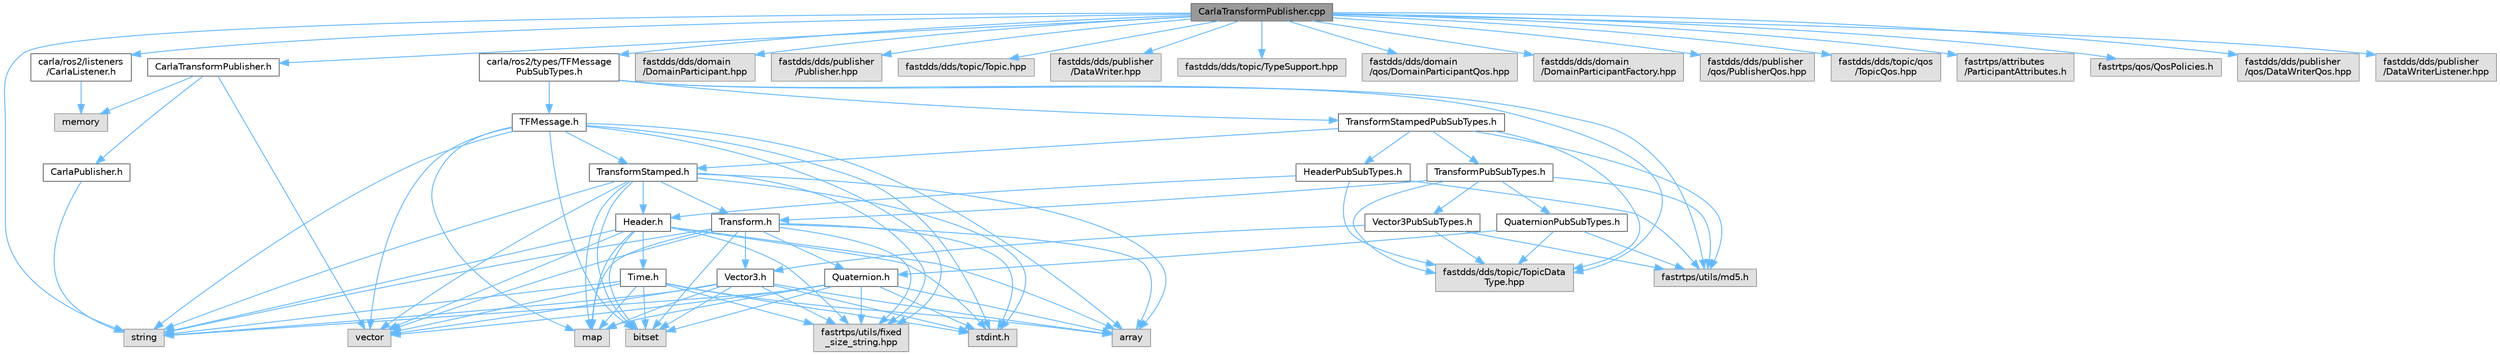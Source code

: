 digraph "CarlaTransformPublisher.cpp"
{
 // INTERACTIVE_SVG=YES
 // LATEX_PDF_SIZE
  bgcolor="transparent";
  edge [fontname=Helvetica,fontsize=10,labelfontname=Helvetica,labelfontsize=10];
  node [fontname=Helvetica,fontsize=10,shape=box,height=0.2,width=0.4];
  Node1 [id="Node000001",label="CarlaTransformPublisher.cpp",height=0.2,width=0.4,color="gray40", fillcolor="grey60", style="filled", fontcolor="black",tooltip=" "];
  Node1 -> Node2 [id="edge1_Node000001_Node000002",color="steelblue1",style="solid",tooltip=" "];
  Node2 [id="Node000002",label="CarlaTransformPublisher.h",height=0.2,width=0.4,color="grey40", fillcolor="white", style="filled",URL="$dd/d98/CarlaTransformPublisher_8h.html",tooltip=" "];
  Node2 -> Node3 [id="edge2_Node000002_Node000003",color="steelblue1",style="solid",tooltip=" "];
  Node3 [id="Node000003",label="memory",height=0.2,width=0.4,color="grey60", fillcolor="#E0E0E0", style="filled",tooltip=" "];
  Node2 -> Node4 [id="edge3_Node000002_Node000004",color="steelblue1",style="solid",tooltip=" "];
  Node4 [id="Node000004",label="vector",height=0.2,width=0.4,color="grey60", fillcolor="#E0E0E0", style="filled",tooltip=" "];
  Node2 -> Node5 [id="edge4_Node000002_Node000005",color="steelblue1",style="solid",tooltip=" "];
  Node5 [id="Node000005",label="CarlaPublisher.h",height=0.2,width=0.4,color="grey40", fillcolor="white", style="filled",URL="$de/d7a/CarlaPublisher_8h.html",tooltip=" "];
  Node5 -> Node6 [id="edge5_Node000005_Node000006",color="steelblue1",style="solid",tooltip=" "];
  Node6 [id="Node000006",label="string",height=0.2,width=0.4,color="grey60", fillcolor="#E0E0E0", style="filled",tooltip=" "];
  Node1 -> Node6 [id="edge6_Node000001_Node000006",color="steelblue1",style="solid",tooltip=" "];
  Node1 -> Node7 [id="edge7_Node000001_Node000007",color="steelblue1",style="solid",tooltip=" "];
  Node7 [id="Node000007",label="carla/ros2/types/TFMessage\lPubSubTypes.h",height=0.2,width=0.4,color="grey40", fillcolor="white", style="filled",URL="$dc/d51/TFMessagePubSubTypes_8h.html",tooltip=" "];
  Node7 -> Node8 [id="edge8_Node000007_Node000008",color="steelblue1",style="solid",tooltip=" "];
  Node8 [id="Node000008",label="fastdds/dds/topic/TopicData\lType.hpp",height=0.2,width=0.4,color="grey60", fillcolor="#E0E0E0", style="filled",tooltip=" "];
  Node7 -> Node9 [id="edge9_Node000007_Node000009",color="steelblue1",style="solid",tooltip=" "];
  Node9 [id="Node000009",label="fastrtps/utils/md5.h",height=0.2,width=0.4,color="grey60", fillcolor="#E0E0E0", style="filled",tooltip=" "];
  Node7 -> Node10 [id="edge10_Node000007_Node000010",color="steelblue1",style="solid",tooltip=" "];
  Node10 [id="Node000010",label="TFMessage.h",height=0.2,width=0.4,color="grey40", fillcolor="white", style="filled",URL="$d4/d74/TFMessage_8h.html",tooltip=" "];
  Node10 -> Node11 [id="edge11_Node000010_Node000011",color="steelblue1",style="solid",tooltip=" "];
  Node11 [id="Node000011",label="TransformStamped.h",height=0.2,width=0.4,color="grey40", fillcolor="white", style="filled",URL="$da/dfe/TransformStamped_8h.html",tooltip=" "];
  Node11 -> Node12 [id="edge12_Node000011_Node000012",color="steelblue1",style="solid",tooltip=" "];
  Node12 [id="Node000012",label="Header.h",height=0.2,width=0.4,color="grey40", fillcolor="white", style="filled",URL="$d3/d6a/Header_8h.html",tooltip=" "];
  Node12 -> Node13 [id="edge13_Node000012_Node000013",color="steelblue1",style="solid",tooltip=" "];
  Node13 [id="Node000013",label="Time.h",height=0.2,width=0.4,color="grey40", fillcolor="white", style="filled",URL="$d9/d3d/ros2_2types_2Time_8h.html",tooltip=" "];
  Node13 -> Node14 [id="edge14_Node000013_Node000014",color="steelblue1",style="solid",tooltip=" "];
  Node14 [id="Node000014",label="fastrtps/utils/fixed\l_size_string.hpp",height=0.2,width=0.4,color="grey60", fillcolor="#E0E0E0", style="filled",tooltip=" "];
  Node13 -> Node15 [id="edge15_Node000013_Node000015",color="steelblue1",style="solid",tooltip=" "];
  Node15 [id="Node000015",label="stdint.h",height=0.2,width=0.4,color="grey60", fillcolor="#E0E0E0", style="filled",tooltip=" "];
  Node13 -> Node16 [id="edge16_Node000013_Node000016",color="steelblue1",style="solid",tooltip=" "];
  Node16 [id="Node000016",label="array",height=0.2,width=0.4,color="grey60", fillcolor="#E0E0E0", style="filled",tooltip=" "];
  Node13 -> Node6 [id="edge17_Node000013_Node000006",color="steelblue1",style="solid",tooltip=" "];
  Node13 -> Node4 [id="edge18_Node000013_Node000004",color="steelblue1",style="solid",tooltip=" "];
  Node13 -> Node17 [id="edge19_Node000013_Node000017",color="steelblue1",style="solid",tooltip=" "];
  Node17 [id="Node000017",label="map",height=0.2,width=0.4,color="grey60", fillcolor="#E0E0E0", style="filled",tooltip=" "];
  Node13 -> Node18 [id="edge20_Node000013_Node000018",color="steelblue1",style="solid",tooltip=" "];
  Node18 [id="Node000018",label="bitset",height=0.2,width=0.4,color="grey60", fillcolor="#E0E0E0", style="filled",tooltip=" "];
  Node12 -> Node14 [id="edge21_Node000012_Node000014",color="steelblue1",style="solid",tooltip=" "];
  Node12 -> Node15 [id="edge22_Node000012_Node000015",color="steelblue1",style="solid",tooltip=" "];
  Node12 -> Node16 [id="edge23_Node000012_Node000016",color="steelblue1",style="solid",tooltip=" "];
  Node12 -> Node6 [id="edge24_Node000012_Node000006",color="steelblue1",style="solid",tooltip=" "];
  Node12 -> Node4 [id="edge25_Node000012_Node000004",color="steelblue1",style="solid",tooltip=" "];
  Node12 -> Node17 [id="edge26_Node000012_Node000017",color="steelblue1",style="solid",tooltip=" "];
  Node12 -> Node18 [id="edge27_Node000012_Node000018",color="steelblue1",style="solid",tooltip=" "];
  Node11 -> Node19 [id="edge28_Node000011_Node000019",color="steelblue1",style="solid",tooltip=" "];
  Node19 [id="Node000019",label="Transform.h",height=0.2,width=0.4,color="grey40", fillcolor="white", style="filled",URL="$df/d02/ros2_2types_2Transform_8h.html",tooltip=" "];
  Node19 -> Node20 [id="edge29_Node000019_Node000020",color="steelblue1",style="solid",tooltip=" "];
  Node20 [id="Node000020",label="Vector3.h",height=0.2,width=0.4,color="grey40", fillcolor="white", style="filled",URL="$dd/d8c/Vector3_8h.html",tooltip=" "];
  Node20 -> Node14 [id="edge30_Node000020_Node000014",color="steelblue1",style="solid",tooltip=" "];
  Node20 -> Node15 [id="edge31_Node000020_Node000015",color="steelblue1",style="solid",tooltip=" "];
  Node20 -> Node16 [id="edge32_Node000020_Node000016",color="steelblue1",style="solid",tooltip=" "];
  Node20 -> Node6 [id="edge33_Node000020_Node000006",color="steelblue1",style="solid",tooltip=" "];
  Node20 -> Node4 [id="edge34_Node000020_Node000004",color="steelblue1",style="solid",tooltip=" "];
  Node20 -> Node17 [id="edge35_Node000020_Node000017",color="steelblue1",style="solid",tooltip=" "];
  Node20 -> Node18 [id="edge36_Node000020_Node000018",color="steelblue1",style="solid",tooltip=" "];
  Node19 -> Node21 [id="edge37_Node000019_Node000021",color="steelblue1",style="solid",tooltip=" "];
  Node21 [id="Node000021",label="Quaternion.h",height=0.2,width=0.4,color="grey40", fillcolor="white", style="filled",URL="$d1/d4a/Quaternion_8h.html",tooltip=" "];
  Node21 -> Node14 [id="edge38_Node000021_Node000014",color="steelblue1",style="solid",tooltip=" "];
  Node21 -> Node15 [id="edge39_Node000021_Node000015",color="steelblue1",style="solid",tooltip=" "];
  Node21 -> Node16 [id="edge40_Node000021_Node000016",color="steelblue1",style="solid",tooltip=" "];
  Node21 -> Node6 [id="edge41_Node000021_Node000006",color="steelblue1",style="solid",tooltip=" "];
  Node21 -> Node4 [id="edge42_Node000021_Node000004",color="steelblue1",style="solid",tooltip=" "];
  Node21 -> Node17 [id="edge43_Node000021_Node000017",color="steelblue1",style="solid",tooltip=" "];
  Node21 -> Node18 [id="edge44_Node000021_Node000018",color="steelblue1",style="solid",tooltip=" "];
  Node19 -> Node14 [id="edge45_Node000019_Node000014",color="steelblue1",style="solid",tooltip=" "];
  Node19 -> Node15 [id="edge46_Node000019_Node000015",color="steelblue1",style="solid",tooltip=" "];
  Node19 -> Node16 [id="edge47_Node000019_Node000016",color="steelblue1",style="solid",tooltip=" "];
  Node19 -> Node6 [id="edge48_Node000019_Node000006",color="steelblue1",style="solid",tooltip=" "];
  Node19 -> Node4 [id="edge49_Node000019_Node000004",color="steelblue1",style="solid",tooltip=" "];
  Node19 -> Node17 [id="edge50_Node000019_Node000017",color="steelblue1",style="solid",tooltip=" "];
  Node19 -> Node18 [id="edge51_Node000019_Node000018",color="steelblue1",style="solid",tooltip=" "];
  Node11 -> Node14 [id="edge52_Node000011_Node000014",color="steelblue1",style="solid",tooltip=" "];
  Node11 -> Node15 [id="edge53_Node000011_Node000015",color="steelblue1",style="solid",tooltip=" "];
  Node11 -> Node16 [id="edge54_Node000011_Node000016",color="steelblue1",style="solid",tooltip=" "];
  Node11 -> Node6 [id="edge55_Node000011_Node000006",color="steelblue1",style="solid",tooltip=" "];
  Node11 -> Node4 [id="edge56_Node000011_Node000004",color="steelblue1",style="solid",tooltip=" "];
  Node11 -> Node17 [id="edge57_Node000011_Node000017",color="steelblue1",style="solid",tooltip=" "];
  Node11 -> Node18 [id="edge58_Node000011_Node000018",color="steelblue1",style="solid",tooltip=" "];
  Node10 -> Node14 [id="edge59_Node000010_Node000014",color="steelblue1",style="solid",tooltip=" "];
  Node10 -> Node15 [id="edge60_Node000010_Node000015",color="steelblue1",style="solid",tooltip=" "];
  Node10 -> Node16 [id="edge61_Node000010_Node000016",color="steelblue1",style="solid",tooltip=" "];
  Node10 -> Node6 [id="edge62_Node000010_Node000006",color="steelblue1",style="solid",tooltip=" "];
  Node10 -> Node4 [id="edge63_Node000010_Node000004",color="steelblue1",style="solid",tooltip=" "];
  Node10 -> Node17 [id="edge64_Node000010_Node000017",color="steelblue1",style="solid",tooltip=" "];
  Node10 -> Node18 [id="edge65_Node000010_Node000018",color="steelblue1",style="solid",tooltip=" "];
  Node7 -> Node22 [id="edge66_Node000007_Node000022",color="steelblue1",style="solid",tooltip=" "];
  Node22 [id="Node000022",label="TransformStampedPubSubTypes.h",height=0.2,width=0.4,color="grey40", fillcolor="white", style="filled",URL="$de/d17/TransformStampedPubSubTypes_8h.html",tooltip=" "];
  Node22 -> Node8 [id="edge67_Node000022_Node000008",color="steelblue1",style="solid",tooltip=" "];
  Node22 -> Node9 [id="edge68_Node000022_Node000009",color="steelblue1",style="solid",tooltip=" "];
  Node22 -> Node11 [id="edge69_Node000022_Node000011",color="steelblue1",style="solid",tooltip=" "];
  Node22 -> Node23 [id="edge70_Node000022_Node000023",color="steelblue1",style="solid",tooltip=" "];
  Node23 [id="Node000023",label="HeaderPubSubTypes.h",height=0.2,width=0.4,color="grey40", fillcolor="white", style="filled",URL="$d0/dda/HeaderPubSubTypes_8h.html",tooltip=" "];
  Node23 -> Node8 [id="edge71_Node000023_Node000008",color="steelblue1",style="solid",tooltip=" "];
  Node23 -> Node9 [id="edge72_Node000023_Node000009",color="steelblue1",style="solid",tooltip=" "];
  Node23 -> Node12 [id="edge73_Node000023_Node000012",color="steelblue1",style="solid",tooltip=" "];
  Node22 -> Node24 [id="edge74_Node000022_Node000024",color="steelblue1",style="solid",tooltip=" "];
  Node24 [id="Node000024",label="TransformPubSubTypes.h",height=0.2,width=0.4,color="grey40", fillcolor="white", style="filled",URL="$dc/d9a/TransformPubSubTypes_8h.html",tooltip=" "];
  Node24 -> Node8 [id="edge75_Node000024_Node000008",color="steelblue1",style="solid",tooltip=" "];
  Node24 -> Node9 [id="edge76_Node000024_Node000009",color="steelblue1",style="solid",tooltip=" "];
  Node24 -> Node19 [id="edge77_Node000024_Node000019",color="steelblue1",style="solid",tooltip=" "];
  Node24 -> Node25 [id="edge78_Node000024_Node000025",color="steelblue1",style="solid",tooltip=" "];
  Node25 [id="Node000025",label="Vector3PubSubTypes.h",height=0.2,width=0.4,color="grey40", fillcolor="white", style="filled",URL="$d5/dc7/Vector3PubSubTypes_8h.html",tooltip=" "];
  Node25 -> Node8 [id="edge79_Node000025_Node000008",color="steelblue1",style="solid",tooltip=" "];
  Node25 -> Node9 [id="edge80_Node000025_Node000009",color="steelblue1",style="solid",tooltip=" "];
  Node25 -> Node20 [id="edge81_Node000025_Node000020",color="steelblue1",style="solid",tooltip=" "];
  Node24 -> Node26 [id="edge82_Node000024_Node000026",color="steelblue1",style="solid",tooltip=" "];
  Node26 [id="Node000026",label="QuaternionPubSubTypes.h",height=0.2,width=0.4,color="grey40", fillcolor="white", style="filled",URL="$de/d28/QuaternionPubSubTypes_8h.html",tooltip=" "];
  Node26 -> Node8 [id="edge83_Node000026_Node000008",color="steelblue1",style="solid",tooltip=" "];
  Node26 -> Node9 [id="edge84_Node000026_Node000009",color="steelblue1",style="solid",tooltip=" "];
  Node26 -> Node21 [id="edge85_Node000026_Node000021",color="steelblue1",style="solid",tooltip=" "];
  Node1 -> Node27 [id="edge86_Node000001_Node000027",color="steelblue1",style="solid",tooltip=" "];
  Node27 [id="Node000027",label="carla/ros2/listeners\l/CarlaListener.h",height=0.2,width=0.4,color="grey40", fillcolor="white", style="filled",URL="$d1/d24/CarlaListener_8h.html",tooltip=" "];
  Node27 -> Node3 [id="edge87_Node000027_Node000003",color="steelblue1",style="solid",tooltip=" "];
  Node1 -> Node28 [id="edge88_Node000001_Node000028",color="steelblue1",style="solid",tooltip=" "];
  Node28 [id="Node000028",label="fastdds/dds/domain\l/DomainParticipant.hpp",height=0.2,width=0.4,color="grey60", fillcolor="#E0E0E0", style="filled",tooltip=" "];
  Node1 -> Node29 [id="edge89_Node000001_Node000029",color="steelblue1",style="solid",tooltip=" "];
  Node29 [id="Node000029",label="fastdds/dds/publisher\l/Publisher.hpp",height=0.2,width=0.4,color="grey60", fillcolor="#E0E0E0", style="filled",tooltip=" "];
  Node1 -> Node30 [id="edge90_Node000001_Node000030",color="steelblue1",style="solid",tooltip=" "];
  Node30 [id="Node000030",label="fastdds/dds/topic/Topic.hpp",height=0.2,width=0.4,color="grey60", fillcolor="#E0E0E0", style="filled",tooltip=" "];
  Node1 -> Node31 [id="edge91_Node000001_Node000031",color="steelblue1",style="solid",tooltip=" "];
  Node31 [id="Node000031",label="fastdds/dds/publisher\l/DataWriter.hpp",height=0.2,width=0.4,color="grey60", fillcolor="#E0E0E0", style="filled",tooltip=" "];
  Node1 -> Node32 [id="edge92_Node000001_Node000032",color="steelblue1",style="solid",tooltip=" "];
  Node32 [id="Node000032",label="fastdds/dds/topic/TypeSupport.hpp",height=0.2,width=0.4,color="grey60", fillcolor="#E0E0E0", style="filled",tooltip=" "];
  Node1 -> Node33 [id="edge93_Node000001_Node000033",color="steelblue1",style="solid",tooltip=" "];
  Node33 [id="Node000033",label="fastdds/dds/domain\l/qos/DomainParticipantQos.hpp",height=0.2,width=0.4,color="grey60", fillcolor="#E0E0E0", style="filled",tooltip=" "];
  Node1 -> Node34 [id="edge94_Node000001_Node000034",color="steelblue1",style="solid",tooltip=" "];
  Node34 [id="Node000034",label="fastdds/dds/domain\l/DomainParticipantFactory.hpp",height=0.2,width=0.4,color="grey60", fillcolor="#E0E0E0", style="filled",tooltip=" "];
  Node1 -> Node35 [id="edge95_Node000001_Node000035",color="steelblue1",style="solid",tooltip=" "];
  Node35 [id="Node000035",label="fastdds/dds/publisher\l/qos/PublisherQos.hpp",height=0.2,width=0.4,color="grey60", fillcolor="#E0E0E0", style="filled",tooltip=" "];
  Node1 -> Node36 [id="edge96_Node000001_Node000036",color="steelblue1",style="solid",tooltip=" "];
  Node36 [id="Node000036",label="fastdds/dds/topic/qos\l/TopicQos.hpp",height=0.2,width=0.4,color="grey60", fillcolor="#E0E0E0", style="filled",tooltip=" "];
  Node1 -> Node37 [id="edge97_Node000001_Node000037",color="steelblue1",style="solid",tooltip=" "];
  Node37 [id="Node000037",label="fastrtps/attributes\l/ParticipantAttributes.h",height=0.2,width=0.4,color="grey60", fillcolor="#E0E0E0", style="filled",tooltip=" "];
  Node1 -> Node38 [id="edge98_Node000001_Node000038",color="steelblue1",style="solid",tooltip=" "];
  Node38 [id="Node000038",label="fastrtps/qos/QosPolicies.h",height=0.2,width=0.4,color="grey60", fillcolor="#E0E0E0", style="filled",tooltip=" "];
  Node1 -> Node39 [id="edge99_Node000001_Node000039",color="steelblue1",style="solid",tooltip=" "];
  Node39 [id="Node000039",label="fastdds/dds/publisher\l/qos/DataWriterQos.hpp",height=0.2,width=0.4,color="grey60", fillcolor="#E0E0E0", style="filled",tooltip=" "];
  Node1 -> Node40 [id="edge100_Node000001_Node000040",color="steelblue1",style="solid",tooltip=" "];
  Node40 [id="Node000040",label="fastdds/dds/publisher\l/DataWriterListener.hpp",height=0.2,width=0.4,color="grey60", fillcolor="#E0E0E0", style="filled",tooltip=" "];
}
